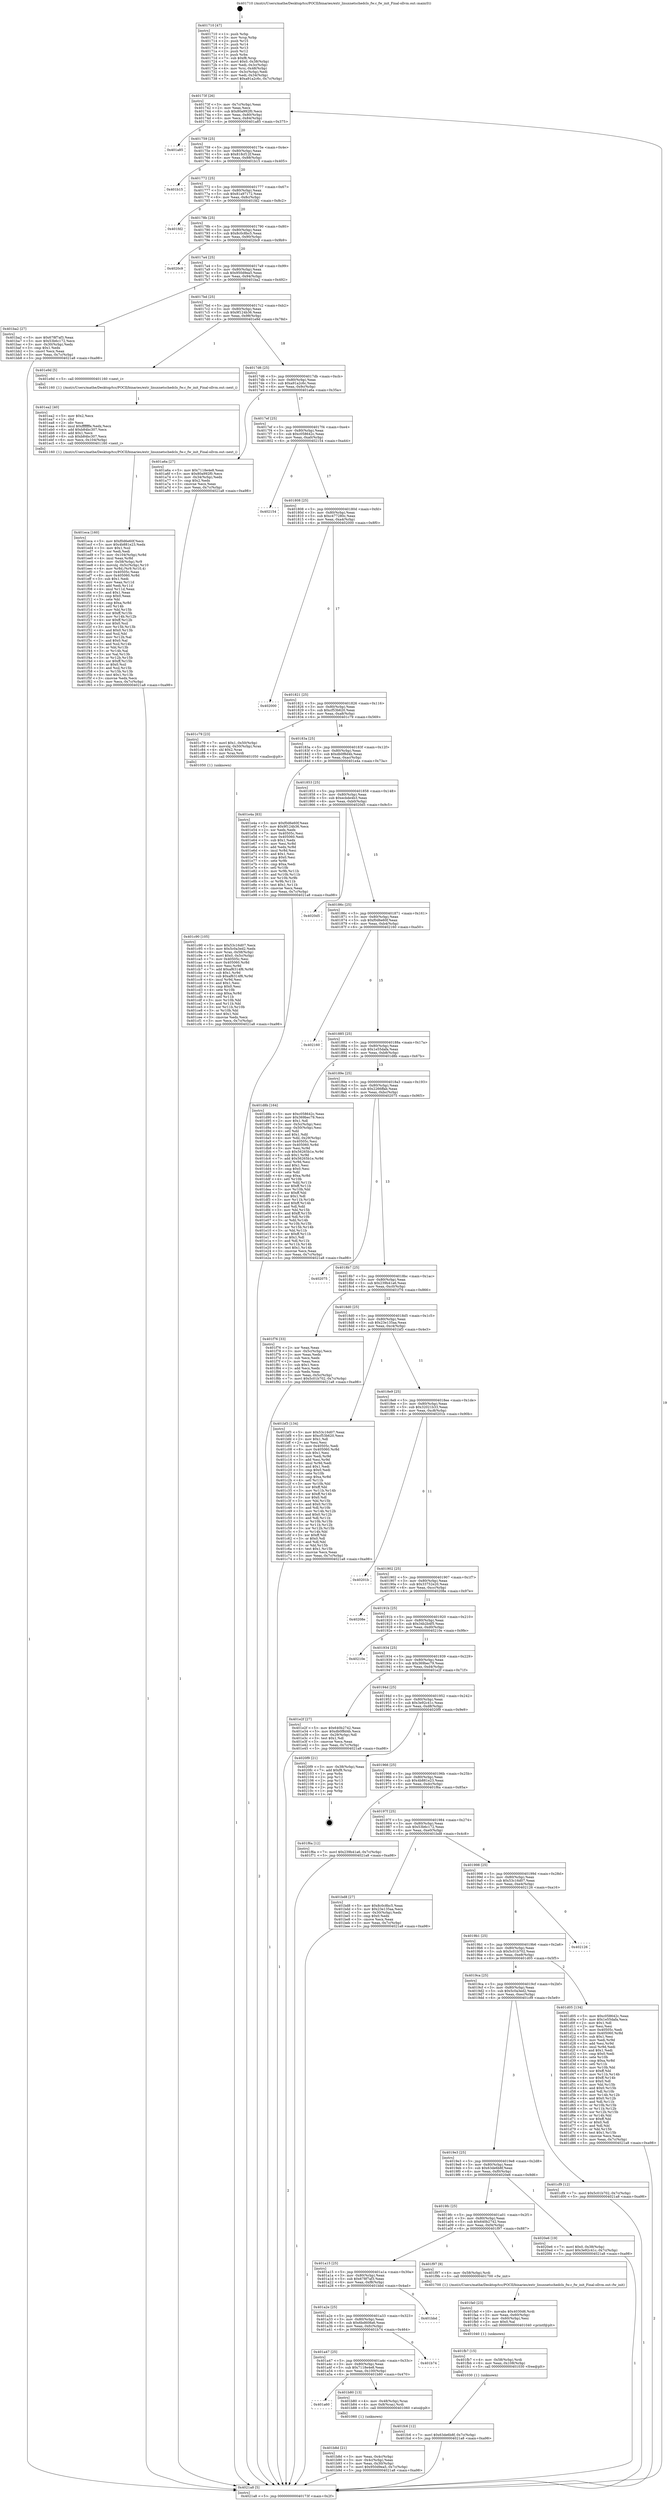 digraph "0x401710" {
  label = "0x401710 (/mnt/c/Users/mathe/Desktop/tcc/POCII/binaries/extr_linuxnetschedcls_fw.c_fw_init_Final-ollvm.out::main(0))"
  labelloc = "t"
  node[shape=record]

  Entry [label="",width=0.3,height=0.3,shape=circle,fillcolor=black,style=filled]
  "0x40173f" [label="{
     0x40173f [26]\l
     | [instrs]\l
     &nbsp;&nbsp;0x40173f \<+3\>: mov -0x7c(%rbp),%eax\l
     &nbsp;&nbsp;0x401742 \<+2\>: mov %eax,%ecx\l
     &nbsp;&nbsp;0x401744 \<+6\>: sub $0x80a992f0,%ecx\l
     &nbsp;&nbsp;0x40174a \<+3\>: mov %eax,-0x80(%rbp)\l
     &nbsp;&nbsp;0x40174d \<+6\>: mov %ecx,-0x84(%rbp)\l
     &nbsp;&nbsp;0x401753 \<+6\>: je 0000000000401a85 \<main+0x375\>\l
  }"]
  "0x401a85" [label="{
     0x401a85\l
  }", style=dashed]
  "0x401759" [label="{
     0x401759 [25]\l
     | [instrs]\l
     &nbsp;&nbsp;0x401759 \<+5\>: jmp 000000000040175e \<main+0x4e\>\l
     &nbsp;&nbsp;0x40175e \<+3\>: mov -0x80(%rbp),%eax\l
     &nbsp;&nbsp;0x401761 \<+5\>: sub $0x818cf12f,%eax\l
     &nbsp;&nbsp;0x401766 \<+6\>: mov %eax,-0x88(%rbp)\l
     &nbsp;&nbsp;0x40176c \<+6\>: je 0000000000401b15 \<main+0x405\>\l
  }"]
  Exit [label="",width=0.3,height=0.3,shape=circle,fillcolor=black,style=filled,peripheries=2]
  "0x401b15" [label="{
     0x401b15\l
  }", style=dashed]
  "0x401772" [label="{
     0x401772 [25]\l
     | [instrs]\l
     &nbsp;&nbsp;0x401772 \<+5\>: jmp 0000000000401777 \<main+0x67\>\l
     &nbsp;&nbsp;0x401777 \<+3\>: mov -0x80(%rbp),%eax\l
     &nbsp;&nbsp;0x40177a \<+5\>: sub $0x81a97172,%eax\l
     &nbsp;&nbsp;0x40177f \<+6\>: mov %eax,-0x8c(%rbp)\l
     &nbsp;&nbsp;0x401785 \<+6\>: je 0000000000401fd2 \<main+0x8c2\>\l
  }"]
  "0x401fc6" [label="{
     0x401fc6 [12]\l
     | [instrs]\l
     &nbsp;&nbsp;0x401fc6 \<+7\>: movl $0x63de6b8f,-0x7c(%rbp)\l
     &nbsp;&nbsp;0x401fcd \<+5\>: jmp 00000000004021a8 \<main+0xa98\>\l
  }"]
  "0x401fd2" [label="{
     0x401fd2\l
  }", style=dashed]
  "0x40178b" [label="{
     0x40178b [25]\l
     | [instrs]\l
     &nbsp;&nbsp;0x40178b \<+5\>: jmp 0000000000401790 \<main+0x80\>\l
     &nbsp;&nbsp;0x401790 \<+3\>: mov -0x80(%rbp),%eax\l
     &nbsp;&nbsp;0x401793 \<+5\>: sub $0x8c0c8bc5,%eax\l
     &nbsp;&nbsp;0x401798 \<+6\>: mov %eax,-0x90(%rbp)\l
     &nbsp;&nbsp;0x40179e \<+6\>: je 00000000004020c9 \<main+0x9b9\>\l
  }"]
  "0x401fb7" [label="{
     0x401fb7 [15]\l
     | [instrs]\l
     &nbsp;&nbsp;0x401fb7 \<+4\>: mov -0x58(%rbp),%rdi\l
     &nbsp;&nbsp;0x401fbb \<+6\>: mov %eax,-0x108(%rbp)\l
     &nbsp;&nbsp;0x401fc1 \<+5\>: call 0000000000401030 \<free@plt\>\l
     | [calls]\l
     &nbsp;&nbsp;0x401030 \{1\} (unknown)\l
  }"]
  "0x4020c9" [label="{
     0x4020c9\l
  }", style=dashed]
  "0x4017a4" [label="{
     0x4017a4 [25]\l
     | [instrs]\l
     &nbsp;&nbsp;0x4017a4 \<+5\>: jmp 00000000004017a9 \<main+0x99\>\l
     &nbsp;&nbsp;0x4017a9 \<+3\>: mov -0x80(%rbp),%eax\l
     &nbsp;&nbsp;0x4017ac \<+5\>: sub $0x950d9ea5,%eax\l
     &nbsp;&nbsp;0x4017b1 \<+6\>: mov %eax,-0x94(%rbp)\l
     &nbsp;&nbsp;0x4017b7 \<+6\>: je 0000000000401ba2 \<main+0x492\>\l
  }"]
  "0x401fa0" [label="{
     0x401fa0 [23]\l
     | [instrs]\l
     &nbsp;&nbsp;0x401fa0 \<+10\>: movabs $0x4030d6,%rdi\l
     &nbsp;&nbsp;0x401faa \<+3\>: mov %eax,-0x60(%rbp)\l
     &nbsp;&nbsp;0x401fad \<+3\>: mov -0x60(%rbp),%esi\l
     &nbsp;&nbsp;0x401fb0 \<+2\>: mov $0x0,%al\l
     &nbsp;&nbsp;0x401fb2 \<+5\>: call 0000000000401040 \<printf@plt\>\l
     | [calls]\l
     &nbsp;&nbsp;0x401040 \{1\} (unknown)\l
  }"]
  "0x401ba2" [label="{
     0x401ba2 [27]\l
     | [instrs]\l
     &nbsp;&nbsp;0x401ba2 \<+5\>: mov $0x678f7af3,%eax\l
     &nbsp;&nbsp;0x401ba7 \<+5\>: mov $0x53b6c172,%ecx\l
     &nbsp;&nbsp;0x401bac \<+3\>: mov -0x30(%rbp),%edx\l
     &nbsp;&nbsp;0x401baf \<+3\>: cmp $0x1,%edx\l
     &nbsp;&nbsp;0x401bb2 \<+3\>: cmovl %ecx,%eax\l
     &nbsp;&nbsp;0x401bb5 \<+3\>: mov %eax,-0x7c(%rbp)\l
     &nbsp;&nbsp;0x401bb8 \<+5\>: jmp 00000000004021a8 \<main+0xa98\>\l
  }"]
  "0x4017bd" [label="{
     0x4017bd [25]\l
     | [instrs]\l
     &nbsp;&nbsp;0x4017bd \<+5\>: jmp 00000000004017c2 \<main+0xb2\>\l
     &nbsp;&nbsp;0x4017c2 \<+3\>: mov -0x80(%rbp),%eax\l
     &nbsp;&nbsp;0x4017c5 \<+5\>: sub $0x9f124b36,%eax\l
     &nbsp;&nbsp;0x4017ca \<+6\>: mov %eax,-0x98(%rbp)\l
     &nbsp;&nbsp;0x4017d0 \<+6\>: je 0000000000401e9d \<main+0x78d\>\l
  }"]
  "0x401eca" [label="{
     0x401eca [160]\l
     | [instrs]\l
     &nbsp;&nbsp;0x401eca \<+5\>: mov $0xf0d6e60f,%ecx\l
     &nbsp;&nbsp;0x401ecf \<+5\>: mov $0x4b881e23,%edx\l
     &nbsp;&nbsp;0x401ed4 \<+3\>: mov $0x1,%sil\l
     &nbsp;&nbsp;0x401ed7 \<+2\>: xor %edi,%edi\l
     &nbsp;&nbsp;0x401ed9 \<+7\>: mov -0x104(%rbp),%r8d\l
     &nbsp;&nbsp;0x401ee0 \<+4\>: imul %eax,%r8d\l
     &nbsp;&nbsp;0x401ee4 \<+4\>: mov -0x58(%rbp),%r9\l
     &nbsp;&nbsp;0x401ee8 \<+4\>: movslq -0x5c(%rbp),%r10\l
     &nbsp;&nbsp;0x401eec \<+4\>: mov %r8d,(%r9,%r10,4)\l
     &nbsp;&nbsp;0x401ef0 \<+7\>: mov 0x40505c,%eax\l
     &nbsp;&nbsp;0x401ef7 \<+8\>: mov 0x405060,%r8d\l
     &nbsp;&nbsp;0x401eff \<+3\>: sub $0x1,%edi\l
     &nbsp;&nbsp;0x401f02 \<+3\>: mov %eax,%r11d\l
     &nbsp;&nbsp;0x401f05 \<+3\>: add %edi,%r11d\l
     &nbsp;&nbsp;0x401f08 \<+4\>: imul %r11d,%eax\l
     &nbsp;&nbsp;0x401f0c \<+3\>: and $0x1,%eax\l
     &nbsp;&nbsp;0x401f0f \<+3\>: cmp $0x0,%eax\l
     &nbsp;&nbsp;0x401f12 \<+3\>: sete %bl\l
     &nbsp;&nbsp;0x401f15 \<+4\>: cmp $0xa,%r8d\l
     &nbsp;&nbsp;0x401f19 \<+4\>: setl %r14b\l
     &nbsp;&nbsp;0x401f1d \<+3\>: mov %bl,%r15b\l
     &nbsp;&nbsp;0x401f20 \<+4\>: xor $0xff,%r15b\l
     &nbsp;&nbsp;0x401f24 \<+3\>: mov %r14b,%r12b\l
     &nbsp;&nbsp;0x401f27 \<+4\>: xor $0xff,%r12b\l
     &nbsp;&nbsp;0x401f2b \<+4\>: xor $0x0,%sil\l
     &nbsp;&nbsp;0x401f2f \<+3\>: mov %r15b,%r13b\l
     &nbsp;&nbsp;0x401f32 \<+4\>: and $0x0,%r13b\l
     &nbsp;&nbsp;0x401f36 \<+3\>: and %sil,%bl\l
     &nbsp;&nbsp;0x401f39 \<+3\>: mov %r12b,%al\l
     &nbsp;&nbsp;0x401f3c \<+2\>: and $0x0,%al\l
     &nbsp;&nbsp;0x401f3e \<+3\>: and %sil,%r14b\l
     &nbsp;&nbsp;0x401f41 \<+3\>: or %bl,%r13b\l
     &nbsp;&nbsp;0x401f44 \<+3\>: or %r14b,%al\l
     &nbsp;&nbsp;0x401f47 \<+3\>: xor %al,%r13b\l
     &nbsp;&nbsp;0x401f4a \<+3\>: or %r12b,%r15b\l
     &nbsp;&nbsp;0x401f4d \<+4\>: xor $0xff,%r15b\l
     &nbsp;&nbsp;0x401f51 \<+4\>: or $0x0,%sil\l
     &nbsp;&nbsp;0x401f55 \<+3\>: and %sil,%r15b\l
     &nbsp;&nbsp;0x401f58 \<+3\>: or %r15b,%r13b\l
     &nbsp;&nbsp;0x401f5b \<+4\>: test $0x1,%r13b\l
     &nbsp;&nbsp;0x401f5f \<+3\>: cmovne %edx,%ecx\l
     &nbsp;&nbsp;0x401f62 \<+3\>: mov %ecx,-0x7c(%rbp)\l
     &nbsp;&nbsp;0x401f65 \<+5\>: jmp 00000000004021a8 \<main+0xa98\>\l
  }"]
  "0x401e9d" [label="{
     0x401e9d [5]\l
     | [instrs]\l
     &nbsp;&nbsp;0x401e9d \<+5\>: call 0000000000401160 \<next_i\>\l
     | [calls]\l
     &nbsp;&nbsp;0x401160 \{1\} (/mnt/c/Users/mathe/Desktop/tcc/POCII/binaries/extr_linuxnetschedcls_fw.c_fw_init_Final-ollvm.out::next_i)\l
  }"]
  "0x4017d6" [label="{
     0x4017d6 [25]\l
     | [instrs]\l
     &nbsp;&nbsp;0x4017d6 \<+5\>: jmp 00000000004017db \<main+0xcb\>\l
     &nbsp;&nbsp;0x4017db \<+3\>: mov -0x80(%rbp),%eax\l
     &nbsp;&nbsp;0x4017de \<+5\>: sub $0xa91a2c6c,%eax\l
     &nbsp;&nbsp;0x4017e3 \<+6\>: mov %eax,-0x9c(%rbp)\l
     &nbsp;&nbsp;0x4017e9 \<+6\>: je 0000000000401a6a \<main+0x35a\>\l
  }"]
  "0x401ea2" [label="{
     0x401ea2 [40]\l
     | [instrs]\l
     &nbsp;&nbsp;0x401ea2 \<+5\>: mov $0x2,%ecx\l
     &nbsp;&nbsp;0x401ea7 \<+1\>: cltd\l
     &nbsp;&nbsp;0x401ea8 \<+2\>: idiv %ecx\l
     &nbsp;&nbsp;0x401eaa \<+6\>: imul $0xfffffffe,%edx,%ecx\l
     &nbsp;&nbsp;0x401eb0 \<+6\>: add $0xb84bc307,%ecx\l
     &nbsp;&nbsp;0x401eb6 \<+3\>: add $0x1,%ecx\l
     &nbsp;&nbsp;0x401eb9 \<+6\>: sub $0xb84bc307,%ecx\l
     &nbsp;&nbsp;0x401ebf \<+6\>: mov %ecx,-0x104(%rbp)\l
     &nbsp;&nbsp;0x401ec5 \<+5\>: call 0000000000401160 \<next_i\>\l
     | [calls]\l
     &nbsp;&nbsp;0x401160 \{1\} (/mnt/c/Users/mathe/Desktop/tcc/POCII/binaries/extr_linuxnetschedcls_fw.c_fw_init_Final-ollvm.out::next_i)\l
  }"]
  "0x401a6a" [label="{
     0x401a6a [27]\l
     | [instrs]\l
     &nbsp;&nbsp;0x401a6a \<+5\>: mov $0x7118e4e8,%eax\l
     &nbsp;&nbsp;0x401a6f \<+5\>: mov $0x80a992f0,%ecx\l
     &nbsp;&nbsp;0x401a74 \<+3\>: mov -0x34(%rbp),%edx\l
     &nbsp;&nbsp;0x401a77 \<+3\>: cmp $0x2,%edx\l
     &nbsp;&nbsp;0x401a7a \<+3\>: cmovne %ecx,%eax\l
     &nbsp;&nbsp;0x401a7d \<+3\>: mov %eax,-0x7c(%rbp)\l
     &nbsp;&nbsp;0x401a80 \<+5\>: jmp 00000000004021a8 \<main+0xa98\>\l
  }"]
  "0x4017ef" [label="{
     0x4017ef [25]\l
     | [instrs]\l
     &nbsp;&nbsp;0x4017ef \<+5\>: jmp 00000000004017f4 \<main+0xe4\>\l
     &nbsp;&nbsp;0x4017f4 \<+3\>: mov -0x80(%rbp),%eax\l
     &nbsp;&nbsp;0x4017f7 \<+5\>: sub $0xc058642c,%eax\l
     &nbsp;&nbsp;0x4017fc \<+6\>: mov %eax,-0xa0(%rbp)\l
     &nbsp;&nbsp;0x401802 \<+6\>: je 0000000000402154 \<main+0xa44\>\l
  }"]
  "0x4021a8" [label="{
     0x4021a8 [5]\l
     | [instrs]\l
     &nbsp;&nbsp;0x4021a8 \<+5\>: jmp 000000000040173f \<main+0x2f\>\l
  }"]
  "0x401710" [label="{
     0x401710 [47]\l
     | [instrs]\l
     &nbsp;&nbsp;0x401710 \<+1\>: push %rbp\l
     &nbsp;&nbsp;0x401711 \<+3\>: mov %rsp,%rbp\l
     &nbsp;&nbsp;0x401714 \<+2\>: push %r15\l
     &nbsp;&nbsp;0x401716 \<+2\>: push %r14\l
     &nbsp;&nbsp;0x401718 \<+2\>: push %r13\l
     &nbsp;&nbsp;0x40171a \<+2\>: push %r12\l
     &nbsp;&nbsp;0x40171c \<+1\>: push %rbx\l
     &nbsp;&nbsp;0x40171d \<+7\>: sub $0xf8,%rsp\l
     &nbsp;&nbsp;0x401724 \<+7\>: movl $0x0,-0x38(%rbp)\l
     &nbsp;&nbsp;0x40172b \<+3\>: mov %edi,-0x3c(%rbp)\l
     &nbsp;&nbsp;0x40172e \<+4\>: mov %rsi,-0x48(%rbp)\l
     &nbsp;&nbsp;0x401732 \<+3\>: mov -0x3c(%rbp),%edi\l
     &nbsp;&nbsp;0x401735 \<+3\>: mov %edi,-0x34(%rbp)\l
     &nbsp;&nbsp;0x401738 \<+7\>: movl $0xa91a2c6c,-0x7c(%rbp)\l
  }"]
  "0x401c90" [label="{
     0x401c90 [105]\l
     | [instrs]\l
     &nbsp;&nbsp;0x401c90 \<+5\>: mov $0x53c16d07,%ecx\l
     &nbsp;&nbsp;0x401c95 \<+5\>: mov $0x5c0a3ed2,%edx\l
     &nbsp;&nbsp;0x401c9a \<+4\>: mov %rax,-0x58(%rbp)\l
     &nbsp;&nbsp;0x401c9e \<+7\>: movl $0x0,-0x5c(%rbp)\l
     &nbsp;&nbsp;0x401ca5 \<+7\>: mov 0x40505c,%esi\l
     &nbsp;&nbsp;0x401cac \<+8\>: mov 0x405060,%r8d\l
     &nbsp;&nbsp;0x401cb4 \<+3\>: mov %esi,%r9d\l
     &nbsp;&nbsp;0x401cb7 \<+7\>: add $0xaf6314f6,%r9d\l
     &nbsp;&nbsp;0x401cbe \<+4\>: sub $0x1,%r9d\l
     &nbsp;&nbsp;0x401cc2 \<+7\>: sub $0xaf6314f6,%r9d\l
     &nbsp;&nbsp;0x401cc9 \<+4\>: imul %r9d,%esi\l
     &nbsp;&nbsp;0x401ccd \<+3\>: and $0x1,%esi\l
     &nbsp;&nbsp;0x401cd0 \<+3\>: cmp $0x0,%esi\l
     &nbsp;&nbsp;0x401cd3 \<+4\>: sete %r10b\l
     &nbsp;&nbsp;0x401cd7 \<+4\>: cmp $0xa,%r8d\l
     &nbsp;&nbsp;0x401cdb \<+4\>: setl %r11b\l
     &nbsp;&nbsp;0x401cdf \<+3\>: mov %r10b,%bl\l
     &nbsp;&nbsp;0x401ce2 \<+3\>: and %r11b,%bl\l
     &nbsp;&nbsp;0x401ce5 \<+3\>: xor %r11b,%r10b\l
     &nbsp;&nbsp;0x401ce8 \<+3\>: or %r10b,%bl\l
     &nbsp;&nbsp;0x401ceb \<+3\>: test $0x1,%bl\l
     &nbsp;&nbsp;0x401cee \<+3\>: cmovne %edx,%ecx\l
     &nbsp;&nbsp;0x401cf1 \<+3\>: mov %ecx,-0x7c(%rbp)\l
     &nbsp;&nbsp;0x401cf4 \<+5\>: jmp 00000000004021a8 \<main+0xa98\>\l
  }"]
  "0x402154" [label="{
     0x402154\l
  }", style=dashed]
  "0x401808" [label="{
     0x401808 [25]\l
     | [instrs]\l
     &nbsp;&nbsp;0x401808 \<+5\>: jmp 000000000040180d \<main+0xfd\>\l
     &nbsp;&nbsp;0x40180d \<+3\>: mov -0x80(%rbp),%eax\l
     &nbsp;&nbsp;0x401810 \<+5\>: sub $0xc477280c,%eax\l
     &nbsp;&nbsp;0x401815 \<+6\>: mov %eax,-0xa4(%rbp)\l
     &nbsp;&nbsp;0x40181b \<+6\>: je 0000000000402000 \<main+0x8f0\>\l
  }"]
  "0x401b8d" [label="{
     0x401b8d [21]\l
     | [instrs]\l
     &nbsp;&nbsp;0x401b8d \<+3\>: mov %eax,-0x4c(%rbp)\l
     &nbsp;&nbsp;0x401b90 \<+3\>: mov -0x4c(%rbp),%eax\l
     &nbsp;&nbsp;0x401b93 \<+3\>: mov %eax,-0x30(%rbp)\l
     &nbsp;&nbsp;0x401b96 \<+7\>: movl $0x950d9ea5,-0x7c(%rbp)\l
     &nbsp;&nbsp;0x401b9d \<+5\>: jmp 00000000004021a8 \<main+0xa98\>\l
  }"]
  "0x402000" [label="{
     0x402000\l
  }", style=dashed]
  "0x401821" [label="{
     0x401821 [25]\l
     | [instrs]\l
     &nbsp;&nbsp;0x401821 \<+5\>: jmp 0000000000401826 \<main+0x116\>\l
     &nbsp;&nbsp;0x401826 \<+3\>: mov -0x80(%rbp),%eax\l
     &nbsp;&nbsp;0x401829 \<+5\>: sub $0xcf53b620,%eax\l
     &nbsp;&nbsp;0x40182e \<+6\>: mov %eax,-0xa8(%rbp)\l
     &nbsp;&nbsp;0x401834 \<+6\>: je 0000000000401c79 \<main+0x569\>\l
  }"]
  "0x401a60" [label="{
     0x401a60\l
  }", style=dashed]
  "0x401c79" [label="{
     0x401c79 [23]\l
     | [instrs]\l
     &nbsp;&nbsp;0x401c79 \<+7\>: movl $0x1,-0x50(%rbp)\l
     &nbsp;&nbsp;0x401c80 \<+4\>: movslq -0x50(%rbp),%rax\l
     &nbsp;&nbsp;0x401c84 \<+4\>: shl $0x2,%rax\l
     &nbsp;&nbsp;0x401c88 \<+3\>: mov %rax,%rdi\l
     &nbsp;&nbsp;0x401c8b \<+5\>: call 0000000000401050 \<malloc@plt\>\l
     | [calls]\l
     &nbsp;&nbsp;0x401050 \{1\} (unknown)\l
  }"]
  "0x40183a" [label="{
     0x40183a [25]\l
     | [instrs]\l
     &nbsp;&nbsp;0x40183a \<+5\>: jmp 000000000040183f \<main+0x12f\>\l
     &nbsp;&nbsp;0x40183f \<+3\>: mov -0x80(%rbp),%eax\l
     &nbsp;&nbsp;0x401842 \<+5\>: sub $0xdb0f8d4b,%eax\l
     &nbsp;&nbsp;0x401847 \<+6\>: mov %eax,-0xac(%rbp)\l
     &nbsp;&nbsp;0x40184d \<+6\>: je 0000000000401e4a \<main+0x73a\>\l
  }"]
  "0x401b80" [label="{
     0x401b80 [13]\l
     | [instrs]\l
     &nbsp;&nbsp;0x401b80 \<+4\>: mov -0x48(%rbp),%rax\l
     &nbsp;&nbsp;0x401b84 \<+4\>: mov 0x8(%rax),%rdi\l
     &nbsp;&nbsp;0x401b88 \<+5\>: call 0000000000401060 \<atoi@plt\>\l
     | [calls]\l
     &nbsp;&nbsp;0x401060 \{1\} (unknown)\l
  }"]
  "0x401e4a" [label="{
     0x401e4a [83]\l
     | [instrs]\l
     &nbsp;&nbsp;0x401e4a \<+5\>: mov $0xf0d6e60f,%eax\l
     &nbsp;&nbsp;0x401e4f \<+5\>: mov $0x9f124b36,%ecx\l
     &nbsp;&nbsp;0x401e54 \<+2\>: xor %edx,%edx\l
     &nbsp;&nbsp;0x401e56 \<+7\>: mov 0x40505c,%esi\l
     &nbsp;&nbsp;0x401e5d \<+7\>: mov 0x405060,%edi\l
     &nbsp;&nbsp;0x401e64 \<+3\>: sub $0x1,%edx\l
     &nbsp;&nbsp;0x401e67 \<+3\>: mov %esi,%r8d\l
     &nbsp;&nbsp;0x401e6a \<+3\>: add %edx,%r8d\l
     &nbsp;&nbsp;0x401e6d \<+4\>: imul %r8d,%esi\l
     &nbsp;&nbsp;0x401e71 \<+3\>: and $0x1,%esi\l
     &nbsp;&nbsp;0x401e74 \<+3\>: cmp $0x0,%esi\l
     &nbsp;&nbsp;0x401e77 \<+4\>: sete %r9b\l
     &nbsp;&nbsp;0x401e7b \<+3\>: cmp $0xa,%edi\l
     &nbsp;&nbsp;0x401e7e \<+4\>: setl %r10b\l
     &nbsp;&nbsp;0x401e82 \<+3\>: mov %r9b,%r11b\l
     &nbsp;&nbsp;0x401e85 \<+3\>: and %r10b,%r11b\l
     &nbsp;&nbsp;0x401e88 \<+3\>: xor %r10b,%r9b\l
     &nbsp;&nbsp;0x401e8b \<+3\>: or %r9b,%r11b\l
     &nbsp;&nbsp;0x401e8e \<+4\>: test $0x1,%r11b\l
     &nbsp;&nbsp;0x401e92 \<+3\>: cmovne %ecx,%eax\l
     &nbsp;&nbsp;0x401e95 \<+3\>: mov %eax,-0x7c(%rbp)\l
     &nbsp;&nbsp;0x401e98 \<+5\>: jmp 00000000004021a8 \<main+0xa98\>\l
  }"]
  "0x401853" [label="{
     0x401853 [25]\l
     | [instrs]\l
     &nbsp;&nbsp;0x401853 \<+5\>: jmp 0000000000401858 \<main+0x148\>\l
     &nbsp;&nbsp;0x401858 \<+3\>: mov -0x80(%rbp),%eax\l
     &nbsp;&nbsp;0x40185b \<+5\>: sub $0xecbde4b3,%eax\l
     &nbsp;&nbsp;0x401860 \<+6\>: mov %eax,-0xb0(%rbp)\l
     &nbsp;&nbsp;0x401866 \<+6\>: je 00000000004020d5 \<main+0x9c5\>\l
  }"]
  "0x401a47" [label="{
     0x401a47 [25]\l
     | [instrs]\l
     &nbsp;&nbsp;0x401a47 \<+5\>: jmp 0000000000401a4c \<main+0x33c\>\l
     &nbsp;&nbsp;0x401a4c \<+3\>: mov -0x80(%rbp),%eax\l
     &nbsp;&nbsp;0x401a4f \<+5\>: sub $0x7118e4e8,%eax\l
     &nbsp;&nbsp;0x401a54 \<+6\>: mov %eax,-0x100(%rbp)\l
     &nbsp;&nbsp;0x401a5a \<+6\>: je 0000000000401b80 \<main+0x470\>\l
  }"]
  "0x4020d5" [label="{
     0x4020d5\l
  }", style=dashed]
  "0x40186c" [label="{
     0x40186c [25]\l
     | [instrs]\l
     &nbsp;&nbsp;0x40186c \<+5\>: jmp 0000000000401871 \<main+0x161\>\l
     &nbsp;&nbsp;0x401871 \<+3\>: mov -0x80(%rbp),%eax\l
     &nbsp;&nbsp;0x401874 \<+5\>: sub $0xf0d6e60f,%eax\l
     &nbsp;&nbsp;0x401879 \<+6\>: mov %eax,-0xb4(%rbp)\l
     &nbsp;&nbsp;0x40187f \<+6\>: je 0000000000402160 \<main+0xa50\>\l
  }"]
  "0x401b74" [label="{
     0x401b74\l
  }", style=dashed]
  "0x402160" [label="{
     0x402160\l
  }", style=dashed]
  "0x401885" [label="{
     0x401885 [25]\l
     | [instrs]\l
     &nbsp;&nbsp;0x401885 \<+5\>: jmp 000000000040188a \<main+0x17a\>\l
     &nbsp;&nbsp;0x40188a \<+3\>: mov -0x80(%rbp),%eax\l
     &nbsp;&nbsp;0x40188d \<+5\>: sub $0x1e55dafa,%eax\l
     &nbsp;&nbsp;0x401892 \<+6\>: mov %eax,-0xb8(%rbp)\l
     &nbsp;&nbsp;0x401898 \<+6\>: je 0000000000401d8b \<main+0x67b\>\l
  }"]
  "0x401a2e" [label="{
     0x401a2e [25]\l
     | [instrs]\l
     &nbsp;&nbsp;0x401a2e \<+5\>: jmp 0000000000401a33 \<main+0x323\>\l
     &nbsp;&nbsp;0x401a33 \<+3\>: mov -0x80(%rbp),%eax\l
     &nbsp;&nbsp;0x401a36 \<+5\>: sub $0x6bd608a6,%eax\l
     &nbsp;&nbsp;0x401a3b \<+6\>: mov %eax,-0xfc(%rbp)\l
     &nbsp;&nbsp;0x401a41 \<+6\>: je 0000000000401b74 \<main+0x464\>\l
  }"]
  "0x401d8b" [label="{
     0x401d8b [164]\l
     | [instrs]\l
     &nbsp;&nbsp;0x401d8b \<+5\>: mov $0xc058642c,%eax\l
     &nbsp;&nbsp;0x401d90 \<+5\>: mov $0x369bec79,%ecx\l
     &nbsp;&nbsp;0x401d95 \<+2\>: mov $0x1,%dl\l
     &nbsp;&nbsp;0x401d97 \<+3\>: mov -0x5c(%rbp),%esi\l
     &nbsp;&nbsp;0x401d9a \<+3\>: cmp -0x50(%rbp),%esi\l
     &nbsp;&nbsp;0x401d9d \<+4\>: setl %dil\l
     &nbsp;&nbsp;0x401da1 \<+4\>: and $0x1,%dil\l
     &nbsp;&nbsp;0x401da5 \<+4\>: mov %dil,-0x29(%rbp)\l
     &nbsp;&nbsp;0x401da9 \<+7\>: mov 0x40505c,%esi\l
     &nbsp;&nbsp;0x401db0 \<+8\>: mov 0x405060,%r8d\l
     &nbsp;&nbsp;0x401db8 \<+3\>: mov %esi,%r9d\l
     &nbsp;&nbsp;0x401dbb \<+7\>: sub $0x56265b1e,%r9d\l
     &nbsp;&nbsp;0x401dc2 \<+4\>: sub $0x1,%r9d\l
     &nbsp;&nbsp;0x401dc6 \<+7\>: add $0x56265b1e,%r9d\l
     &nbsp;&nbsp;0x401dcd \<+4\>: imul %r9d,%esi\l
     &nbsp;&nbsp;0x401dd1 \<+3\>: and $0x1,%esi\l
     &nbsp;&nbsp;0x401dd4 \<+3\>: cmp $0x0,%esi\l
     &nbsp;&nbsp;0x401dd7 \<+4\>: sete %dil\l
     &nbsp;&nbsp;0x401ddb \<+4\>: cmp $0xa,%r8d\l
     &nbsp;&nbsp;0x401ddf \<+4\>: setl %r10b\l
     &nbsp;&nbsp;0x401de3 \<+3\>: mov %dil,%r11b\l
     &nbsp;&nbsp;0x401de6 \<+4\>: xor $0xff,%r11b\l
     &nbsp;&nbsp;0x401dea \<+3\>: mov %r10b,%bl\l
     &nbsp;&nbsp;0x401ded \<+3\>: xor $0xff,%bl\l
     &nbsp;&nbsp;0x401df0 \<+3\>: xor $0x1,%dl\l
     &nbsp;&nbsp;0x401df3 \<+3\>: mov %r11b,%r14b\l
     &nbsp;&nbsp;0x401df6 \<+4\>: and $0xff,%r14b\l
     &nbsp;&nbsp;0x401dfa \<+3\>: and %dl,%dil\l
     &nbsp;&nbsp;0x401dfd \<+3\>: mov %bl,%r15b\l
     &nbsp;&nbsp;0x401e00 \<+4\>: and $0xff,%r15b\l
     &nbsp;&nbsp;0x401e04 \<+3\>: and %dl,%r10b\l
     &nbsp;&nbsp;0x401e07 \<+3\>: or %dil,%r14b\l
     &nbsp;&nbsp;0x401e0a \<+3\>: or %r10b,%r15b\l
     &nbsp;&nbsp;0x401e0d \<+3\>: xor %r15b,%r14b\l
     &nbsp;&nbsp;0x401e10 \<+3\>: or %bl,%r11b\l
     &nbsp;&nbsp;0x401e13 \<+4\>: xor $0xff,%r11b\l
     &nbsp;&nbsp;0x401e17 \<+3\>: or $0x1,%dl\l
     &nbsp;&nbsp;0x401e1a \<+3\>: and %dl,%r11b\l
     &nbsp;&nbsp;0x401e1d \<+3\>: or %r11b,%r14b\l
     &nbsp;&nbsp;0x401e20 \<+4\>: test $0x1,%r14b\l
     &nbsp;&nbsp;0x401e24 \<+3\>: cmovne %ecx,%eax\l
     &nbsp;&nbsp;0x401e27 \<+3\>: mov %eax,-0x7c(%rbp)\l
     &nbsp;&nbsp;0x401e2a \<+5\>: jmp 00000000004021a8 \<main+0xa98\>\l
  }"]
  "0x40189e" [label="{
     0x40189e [25]\l
     | [instrs]\l
     &nbsp;&nbsp;0x40189e \<+5\>: jmp 00000000004018a3 \<main+0x193\>\l
     &nbsp;&nbsp;0x4018a3 \<+3\>: mov -0x80(%rbp),%eax\l
     &nbsp;&nbsp;0x4018a6 \<+5\>: sub $0x2266ffab,%eax\l
     &nbsp;&nbsp;0x4018ab \<+6\>: mov %eax,-0xbc(%rbp)\l
     &nbsp;&nbsp;0x4018b1 \<+6\>: je 0000000000402075 \<main+0x965\>\l
  }"]
  "0x401bbd" [label="{
     0x401bbd\l
  }", style=dashed]
  "0x402075" [label="{
     0x402075\l
  }", style=dashed]
  "0x4018b7" [label="{
     0x4018b7 [25]\l
     | [instrs]\l
     &nbsp;&nbsp;0x4018b7 \<+5\>: jmp 00000000004018bc \<main+0x1ac\>\l
     &nbsp;&nbsp;0x4018bc \<+3\>: mov -0x80(%rbp),%eax\l
     &nbsp;&nbsp;0x4018bf \<+5\>: sub $0x239b41a6,%eax\l
     &nbsp;&nbsp;0x4018c4 \<+6\>: mov %eax,-0xc0(%rbp)\l
     &nbsp;&nbsp;0x4018ca \<+6\>: je 0000000000401f76 \<main+0x866\>\l
  }"]
  "0x401a15" [label="{
     0x401a15 [25]\l
     | [instrs]\l
     &nbsp;&nbsp;0x401a15 \<+5\>: jmp 0000000000401a1a \<main+0x30a\>\l
     &nbsp;&nbsp;0x401a1a \<+3\>: mov -0x80(%rbp),%eax\l
     &nbsp;&nbsp;0x401a1d \<+5\>: sub $0x678f7af3,%eax\l
     &nbsp;&nbsp;0x401a22 \<+6\>: mov %eax,-0xf8(%rbp)\l
     &nbsp;&nbsp;0x401a28 \<+6\>: je 0000000000401bbd \<main+0x4ad\>\l
  }"]
  "0x401f76" [label="{
     0x401f76 [33]\l
     | [instrs]\l
     &nbsp;&nbsp;0x401f76 \<+2\>: xor %eax,%eax\l
     &nbsp;&nbsp;0x401f78 \<+3\>: mov -0x5c(%rbp),%ecx\l
     &nbsp;&nbsp;0x401f7b \<+2\>: mov %eax,%edx\l
     &nbsp;&nbsp;0x401f7d \<+2\>: sub %ecx,%edx\l
     &nbsp;&nbsp;0x401f7f \<+2\>: mov %eax,%ecx\l
     &nbsp;&nbsp;0x401f81 \<+3\>: sub $0x1,%ecx\l
     &nbsp;&nbsp;0x401f84 \<+2\>: add %ecx,%edx\l
     &nbsp;&nbsp;0x401f86 \<+2\>: sub %edx,%eax\l
     &nbsp;&nbsp;0x401f88 \<+3\>: mov %eax,-0x5c(%rbp)\l
     &nbsp;&nbsp;0x401f8b \<+7\>: movl $0x5c01b702,-0x7c(%rbp)\l
     &nbsp;&nbsp;0x401f92 \<+5\>: jmp 00000000004021a8 \<main+0xa98\>\l
  }"]
  "0x4018d0" [label="{
     0x4018d0 [25]\l
     | [instrs]\l
     &nbsp;&nbsp;0x4018d0 \<+5\>: jmp 00000000004018d5 \<main+0x1c5\>\l
     &nbsp;&nbsp;0x4018d5 \<+3\>: mov -0x80(%rbp),%eax\l
     &nbsp;&nbsp;0x4018d8 \<+5\>: sub $0x23e135aa,%eax\l
     &nbsp;&nbsp;0x4018dd \<+6\>: mov %eax,-0xc4(%rbp)\l
     &nbsp;&nbsp;0x4018e3 \<+6\>: je 0000000000401bf3 \<main+0x4e3\>\l
  }"]
  "0x401f97" [label="{
     0x401f97 [9]\l
     | [instrs]\l
     &nbsp;&nbsp;0x401f97 \<+4\>: mov -0x58(%rbp),%rdi\l
     &nbsp;&nbsp;0x401f9b \<+5\>: call 0000000000401700 \<fw_init\>\l
     | [calls]\l
     &nbsp;&nbsp;0x401700 \{1\} (/mnt/c/Users/mathe/Desktop/tcc/POCII/binaries/extr_linuxnetschedcls_fw.c_fw_init_Final-ollvm.out::fw_init)\l
  }"]
  "0x401bf3" [label="{
     0x401bf3 [134]\l
     | [instrs]\l
     &nbsp;&nbsp;0x401bf3 \<+5\>: mov $0x53c16d07,%eax\l
     &nbsp;&nbsp;0x401bf8 \<+5\>: mov $0xcf53b620,%ecx\l
     &nbsp;&nbsp;0x401bfd \<+2\>: mov $0x1,%dl\l
     &nbsp;&nbsp;0x401bff \<+2\>: xor %esi,%esi\l
     &nbsp;&nbsp;0x401c01 \<+7\>: mov 0x40505c,%edi\l
     &nbsp;&nbsp;0x401c08 \<+8\>: mov 0x405060,%r8d\l
     &nbsp;&nbsp;0x401c10 \<+3\>: sub $0x1,%esi\l
     &nbsp;&nbsp;0x401c13 \<+3\>: mov %edi,%r9d\l
     &nbsp;&nbsp;0x401c16 \<+3\>: add %esi,%r9d\l
     &nbsp;&nbsp;0x401c19 \<+4\>: imul %r9d,%edi\l
     &nbsp;&nbsp;0x401c1d \<+3\>: and $0x1,%edi\l
     &nbsp;&nbsp;0x401c20 \<+3\>: cmp $0x0,%edi\l
     &nbsp;&nbsp;0x401c23 \<+4\>: sete %r10b\l
     &nbsp;&nbsp;0x401c27 \<+4\>: cmp $0xa,%r8d\l
     &nbsp;&nbsp;0x401c2b \<+4\>: setl %r11b\l
     &nbsp;&nbsp;0x401c2f \<+3\>: mov %r10b,%bl\l
     &nbsp;&nbsp;0x401c32 \<+3\>: xor $0xff,%bl\l
     &nbsp;&nbsp;0x401c35 \<+3\>: mov %r11b,%r14b\l
     &nbsp;&nbsp;0x401c38 \<+4\>: xor $0xff,%r14b\l
     &nbsp;&nbsp;0x401c3c \<+3\>: xor $0x0,%dl\l
     &nbsp;&nbsp;0x401c3f \<+3\>: mov %bl,%r15b\l
     &nbsp;&nbsp;0x401c42 \<+4\>: and $0x0,%r15b\l
     &nbsp;&nbsp;0x401c46 \<+3\>: and %dl,%r10b\l
     &nbsp;&nbsp;0x401c49 \<+3\>: mov %r14b,%r12b\l
     &nbsp;&nbsp;0x401c4c \<+4\>: and $0x0,%r12b\l
     &nbsp;&nbsp;0x401c50 \<+3\>: and %dl,%r11b\l
     &nbsp;&nbsp;0x401c53 \<+3\>: or %r10b,%r15b\l
     &nbsp;&nbsp;0x401c56 \<+3\>: or %r11b,%r12b\l
     &nbsp;&nbsp;0x401c59 \<+3\>: xor %r12b,%r15b\l
     &nbsp;&nbsp;0x401c5c \<+3\>: or %r14b,%bl\l
     &nbsp;&nbsp;0x401c5f \<+3\>: xor $0xff,%bl\l
     &nbsp;&nbsp;0x401c62 \<+3\>: or $0x0,%dl\l
     &nbsp;&nbsp;0x401c65 \<+2\>: and %dl,%bl\l
     &nbsp;&nbsp;0x401c67 \<+3\>: or %bl,%r15b\l
     &nbsp;&nbsp;0x401c6a \<+4\>: test $0x1,%r15b\l
     &nbsp;&nbsp;0x401c6e \<+3\>: cmovne %ecx,%eax\l
     &nbsp;&nbsp;0x401c71 \<+3\>: mov %eax,-0x7c(%rbp)\l
     &nbsp;&nbsp;0x401c74 \<+5\>: jmp 00000000004021a8 \<main+0xa98\>\l
  }"]
  "0x4018e9" [label="{
     0x4018e9 [25]\l
     | [instrs]\l
     &nbsp;&nbsp;0x4018e9 \<+5\>: jmp 00000000004018ee \<main+0x1de\>\l
     &nbsp;&nbsp;0x4018ee \<+3\>: mov -0x80(%rbp),%eax\l
     &nbsp;&nbsp;0x4018f1 \<+5\>: sub $0x32021b33,%eax\l
     &nbsp;&nbsp;0x4018f6 \<+6\>: mov %eax,-0xc8(%rbp)\l
     &nbsp;&nbsp;0x4018fc \<+6\>: je 000000000040201b \<main+0x90b\>\l
  }"]
  "0x4019fc" [label="{
     0x4019fc [25]\l
     | [instrs]\l
     &nbsp;&nbsp;0x4019fc \<+5\>: jmp 0000000000401a01 \<main+0x2f1\>\l
     &nbsp;&nbsp;0x401a01 \<+3\>: mov -0x80(%rbp),%eax\l
     &nbsp;&nbsp;0x401a04 \<+5\>: sub $0x640b2742,%eax\l
     &nbsp;&nbsp;0x401a09 \<+6\>: mov %eax,-0xf4(%rbp)\l
     &nbsp;&nbsp;0x401a0f \<+6\>: je 0000000000401f97 \<main+0x887\>\l
  }"]
  "0x40201b" [label="{
     0x40201b\l
  }", style=dashed]
  "0x401902" [label="{
     0x401902 [25]\l
     | [instrs]\l
     &nbsp;&nbsp;0x401902 \<+5\>: jmp 0000000000401907 \<main+0x1f7\>\l
     &nbsp;&nbsp;0x401907 \<+3\>: mov -0x80(%rbp),%eax\l
     &nbsp;&nbsp;0x40190a \<+5\>: sub $0x33752e20,%eax\l
     &nbsp;&nbsp;0x40190f \<+6\>: mov %eax,-0xcc(%rbp)\l
     &nbsp;&nbsp;0x401915 \<+6\>: je 000000000040208e \<main+0x97e\>\l
  }"]
  "0x4020e6" [label="{
     0x4020e6 [19]\l
     | [instrs]\l
     &nbsp;&nbsp;0x4020e6 \<+7\>: movl $0x0,-0x38(%rbp)\l
     &nbsp;&nbsp;0x4020ed \<+7\>: movl $0x3e92c41c,-0x7c(%rbp)\l
     &nbsp;&nbsp;0x4020f4 \<+5\>: jmp 00000000004021a8 \<main+0xa98\>\l
  }"]
  "0x40208e" [label="{
     0x40208e\l
  }", style=dashed]
  "0x40191b" [label="{
     0x40191b [25]\l
     | [instrs]\l
     &nbsp;&nbsp;0x40191b \<+5\>: jmp 0000000000401920 \<main+0x210\>\l
     &nbsp;&nbsp;0x401920 \<+3\>: mov -0x80(%rbp),%eax\l
     &nbsp;&nbsp;0x401923 \<+5\>: sub $0x34b2b4f5,%eax\l
     &nbsp;&nbsp;0x401928 \<+6\>: mov %eax,-0xd0(%rbp)\l
     &nbsp;&nbsp;0x40192e \<+6\>: je 000000000040210e \<main+0x9fe\>\l
  }"]
  "0x4019e3" [label="{
     0x4019e3 [25]\l
     | [instrs]\l
     &nbsp;&nbsp;0x4019e3 \<+5\>: jmp 00000000004019e8 \<main+0x2d8\>\l
     &nbsp;&nbsp;0x4019e8 \<+3\>: mov -0x80(%rbp),%eax\l
     &nbsp;&nbsp;0x4019eb \<+5\>: sub $0x63de6b8f,%eax\l
     &nbsp;&nbsp;0x4019f0 \<+6\>: mov %eax,-0xf0(%rbp)\l
     &nbsp;&nbsp;0x4019f6 \<+6\>: je 00000000004020e6 \<main+0x9d6\>\l
  }"]
  "0x40210e" [label="{
     0x40210e\l
  }", style=dashed]
  "0x401934" [label="{
     0x401934 [25]\l
     | [instrs]\l
     &nbsp;&nbsp;0x401934 \<+5\>: jmp 0000000000401939 \<main+0x229\>\l
     &nbsp;&nbsp;0x401939 \<+3\>: mov -0x80(%rbp),%eax\l
     &nbsp;&nbsp;0x40193c \<+5\>: sub $0x369bec79,%eax\l
     &nbsp;&nbsp;0x401941 \<+6\>: mov %eax,-0xd4(%rbp)\l
     &nbsp;&nbsp;0x401947 \<+6\>: je 0000000000401e2f \<main+0x71f\>\l
  }"]
  "0x401cf9" [label="{
     0x401cf9 [12]\l
     | [instrs]\l
     &nbsp;&nbsp;0x401cf9 \<+7\>: movl $0x5c01b702,-0x7c(%rbp)\l
     &nbsp;&nbsp;0x401d00 \<+5\>: jmp 00000000004021a8 \<main+0xa98\>\l
  }"]
  "0x401e2f" [label="{
     0x401e2f [27]\l
     | [instrs]\l
     &nbsp;&nbsp;0x401e2f \<+5\>: mov $0x640b2742,%eax\l
     &nbsp;&nbsp;0x401e34 \<+5\>: mov $0xdb0f8d4b,%ecx\l
     &nbsp;&nbsp;0x401e39 \<+3\>: mov -0x29(%rbp),%dl\l
     &nbsp;&nbsp;0x401e3c \<+3\>: test $0x1,%dl\l
     &nbsp;&nbsp;0x401e3f \<+3\>: cmovne %ecx,%eax\l
     &nbsp;&nbsp;0x401e42 \<+3\>: mov %eax,-0x7c(%rbp)\l
     &nbsp;&nbsp;0x401e45 \<+5\>: jmp 00000000004021a8 \<main+0xa98\>\l
  }"]
  "0x40194d" [label="{
     0x40194d [25]\l
     | [instrs]\l
     &nbsp;&nbsp;0x40194d \<+5\>: jmp 0000000000401952 \<main+0x242\>\l
     &nbsp;&nbsp;0x401952 \<+3\>: mov -0x80(%rbp),%eax\l
     &nbsp;&nbsp;0x401955 \<+5\>: sub $0x3e92c41c,%eax\l
     &nbsp;&nbsp;0x40195a \<+6\>: mov %eax,-0xd8(%rbp)\l
     &nbsp;&nbsp;0x401960 \<+6\>: je 00000000004020f9 \<main+0x9e9\>\l
  }"]
  "0x4019ca" [label="{
     0x4019ca [25]\l
     | [instrs]\l
     &nbsp;&nbsp;0x4019ca \<+5\>: jmp 00000000004019cf \<main+0x2bf\>\l
     &nbsp;&nbsp;0x4019cf \<+3\>: mov -0x80(%rbp),%eax\l
     &nbsp;&nbsp;0x4019d2 \<+5\>: sub $0x5c0a3ed2,%eax\l
     &nbsp;&nbsp;0x4019d7 \<+6\>: mov %eax,-0xec(%rbp)\l
     &nbsp;&nbsp;0x4019dd \<+6\>: je 0000000000401cf9 \<main+0x5e9\>\l
  }"]
  "0x4020f9" [label="{
     0x4020f9 [21]\l
     | [instrs]\l
     &nbsp;&nbsp;0x4020f9 \<+3\>: mov -0x38(%rbp),%eax\l
     &nbsp;&nbsp;0x4020fc \<+7\>: add $0xf8,%rsp\l
     &nbsp;&nbsp;0x402103 \<+1\>: pop %rbx\l
     &nbsp;&nbsp;0x402104 \<+2\>: pop %r12\l
     &nbsp;&nbsp;0x402106 \<+2\>: pop %r13\l
     &nbsp;&nbsp;0x402108 \<+2\>: pop %r14\l
     &nbsp;&nbsp;0x40210a \<+2\>: pop %r15\l
     &nbsp;&nbsp;0x40210c \<+1\>: pop %rbp\l
     &nbsp;&nbsp;0x40210d \<+1\>: ret\l
  }"]
  "0x401966" [label="{
     0x401966 [25]\l
     | [instrs]\l
     &nbsp;&nbsp;0x401966 \<+5\>: jmp 000000000040196b \<main+0x25b\>\l
     &nbsp;&nbsp;0x40196b \<+3\>: mov -0x80(%rbp),%eax\l
     &nbsp;&nbsp;0x40196e \<+5\>: sub $0x4b881e23,%eax\l
     &nbsp;&nbsp;0x401973 \<+6\>: mov %eax,-0xdc(%rbp)\l
     &nbsp;&nbsp;0x401979 \<+6\>: je 0000000000401f6a \<main+0x85a\>\l
  }"]
  "0x401d05" [label="{
     0x401d05 [134]\l
     | [instrs]\l
     &nbsp;&nbsp;0x401d05 \<+5\>: mov $0xc058642c,%eax\l
     &nbsp;&nbsp;0x401d0a \<+5\>: mov $0x1e55dafa,%ecx\l
     &nbsp;&nbsp;0x401d0f \<+2\>: mov $0x1,%dl\l
     &nbsp;&nbsp;0x401d11 \<+2\>: xor %esi,%esi\l
     &nbsp;&nbsp;0x401d13 \<+7\>: mov 0x40505c,%edi\l
     &nbsp;&nbsp;0x401d1a \<+8\>: mov 0x405060,%r8d\l
     &nbsp;&nbsp;0x401d22 \<+3\>: sub $0x1,%esi\l
     &nbsp;&nbsp;0x401d25 \<+3\>: mov %edi,%r9d\l
     &nbsp;&nbsp;0x401d28 \<+3\>: add %esi,%r9d\l
     &nbsp;&nbsp;0x401d2b \<+4\>: imul %r9d,%edi\l
     &nbsp;&nbsp;0x401d2f \<+3\>: and $0x1,%edi\l
     &nbsp;&nbsp;0x401d32 \<+3\>: cmp $0x0,%edi\l
     &nbsp;&nbsp;0x401d35 \<+4\>: sete %r10b\l
     &nbsp;&nbsp;0x401d39 \<+4\>: cmp $0xa,%r8d\l
     &nbsp;&nbsp;0x401d3d \<+4\>: setl %r11b\l
     &nbsp;&nbsp;0x401d41 \<+3\>: mov %r10b,%bl\l
     &nbsp;&nbsp;0x401d44 \<+3\>: xor $0xff,%bl\l
     &nbsp;&nbsp;0x401d47 \<+3\>: mov %r11b,%r14b\l
     &nbsp;&nbsp;0x401d4a \<+4\>: xor $0xff,%r14b\l
     &nbsp;&nbsp;0x401d4e \<+3\>: xor $0x0,%dl\l
     &nbsp;&nbsp;0x401d51 \<+3\>: mov %bl,%r15b\l
     &nbsp;&nbsp;0x401d54 \<+4\>: and $0x0,%r15b\l
     &nbsp;&nbsp;0x401d58 \<+3\>: and %dl,%r10b\l
     &nbsp;&nbsp;0x401d5b \<+3\>: mov %r14b,%r12b\l
     &nbsp;&nbsp;0x401d5e \<+4\>: and $0x0,%r12b\l
     &nbsp;&nbsp;0x401d62 \<+3\>: and %dl,%r11b\l
     &nbsp;&nbsp;0x401d65 \<+3\>: or %r10b,%r15b\l
     &nbsp;&nbsp;0x401d68 \<+3\>: or %r11b,%r12b\l
     &nbsp;&nbsp;0x401d6b \<+3\>: xor %r12b,%r15b\l
     &nbsp;&nbsp;0x401d6e \<+3\>: or %r14b,%bl\l
     &nbsp;&nbsp;0x401d71 \<+3\>: xor $0xff,%bl\l
     &nbsp;&nbsp;0x401d74 \<+3\>: or $0x0,%dl\l
     &nbsp;&nbsp;0x401d77 \<+2\>: and %dl,%bl\l
     &nbsp;&nbsp;0x401d79 \<+3\>: or %bl,%r15b\l
     &nbsp;&nbsp;0x401d7c \<+4\>: test $0x1,%r15b\l
     &nbsp;&nbsp;0x401d80 \<+3\>: cmovne %ecx,%eax\l
     &nbsp;&nbsp;0x401d83 \<+3\>: mov %eax,-0x7c(%rbp)\l
     &nbsp;&nbsp;0x401d86 \<+5\>: jmp 00000000004021a8 \<main+0xa98\>\l
  }"]
  "0x401f6a" [label="{
     0x401f6a [12]\l
     | [instrs]\l
     &nbsp;&nbsp;0x401f6a \<+7\>: movl $0x239b41a6,-0x7c(%rbp)\l
     &nbsp;&nbsp;0x401f71 \<+5\>: jmp 00000000004021a8 \<main+0xa98\>\l
  }"]
  "0x40197f" [label="{
     0x40197f [25]\l
     | [instrs]\l
     &nbsp;&nbsp;0x40197f \<+5\>: jmp 0000000000401984 \<main+0x274\>\l
     &nbsp;&nbsp;0x401984 \<+3\>: mov -0x80(%rbp),%eax\l
     &nbsp;&nbsp;0x401987 \<+5\>: sub $0x53b6c172,%eax\l
     &nbsp;&nbsp;0x40198c \<+6\>: mov %eax,-0xe0(%rbp)\l
     &nbsp;&nbsp;0x401992 \<+6\>: je 0000000000401bd8 \<main+0x4c8\>\l
  }"]
  "0x4019b1" [label="{
     0x4019b1 [25]\l
     | [instrs]\l
     &nbsp;&nbsp;0x4019b1 \<+5\>: jmp 00000000004019b6 \<main+0x2a6\>\l
     &nbsp;&nbsp;0x4019b6 \<+3\>: mov -0x80(%rbp),%eax\l
     &nbsp;&nbsp;0x4019b9 \<+5\>: sub $0x5c01b702,%eax\l
     &nbsp;&nbsp;0x4019be \<+6\>: mov %eax,-0xe8(%rbp)\l
     &nbsp;&nbsp;0x4019c4 \<+6\>: je 0000000000401d05 \<main+0x5f5\>\l
  }"]
  "0x401bd8" [label="{
     0x401bd8 [27]\l
     | [instrs]\l
     &nbsp;&nbsp;0x401bd8 \<+5\>: mov $0x8c0c8bc5,%eax\l
     &nbsp;&nbsp;0x401bdd \<+5\>: mov $0x23e135aa,%ecx\l
     &nbsp;&nbsp;0x401be2 \<+3\>: mov -0x30(%rbp),%edx\l
     &nbsp;&nbsp;0x401be5 \<+3\>: cmp $0x0,%edx\l
     &nbsp;&nbsp;0x401be8 \<+3\>: cmove %ecx,%eax\l
     &nbsp;&nbsp;0x401beb \<+3\>: mov %eax,-0x7c(%rbp)\l
     &nbsp;&nbsp;0x401bee \<+5\>: jmp 00000000004021a8 \<main+0xa98\>\l
  }"]
  "0x401998" [label="{
     0x401998 [25]\l
     | [instrs]\l
     &nbsp;&nbsp;0x401998 \<+5\>: jmp 000000000040199d \<main+0x28d\>\l
     &nbsp;&nbsp;0x40199d \<+3\>: mov -0x80(%rbp),%eax\l
     &nbsp;&nbsp;0x4019a0 \<+5\>: sub $0x53c16d07,%eax\l
     &nbsp;&nbsp;0x4019a5 \<+6\>: mov %eax,-0xe4(%rbp)\l
     &nbsp;&nbsp;0x4019ab \<+6\>: je 0000000000402126 \<main+0xa16\>\l
  }"]
  "0x402126" [label="{
     0x402126\l
  }", style=dashed]
  Entry -> "0x401710" [label=" 1"]
  "0x40173f" -> "0x401a85" [label=" 0"]
  "0x40173f" -> "0x401759" [label=" 20"]
  "0x4020f9" -> Exit [label=" 1"]
  "0x401759" -> "0x401b15" [label=" 0"]
  "0x401759" -> "0x401772" [label=" 20"]
  "0x4020e6" -> "0x4021a8" [label=" 1"]
  "0x401772" -> "0x401fd2" [label=" 0"]
  "0x401772" -> "0x40178b" [label=" 20"]
  "0x401fc6" -> "0x4021a8" [label=" 1"]
  "0x40178b" -> "0x4020c9" [label=" 0"]
  "0x40178b" -> "0x4017a4" [label=" 20"]
  "0x401fb7" -> "0x401fc6" [label=" 1"]
  "0x4017a4" -> "0x401ba2" [label=" 1"]
  "0x4017a4" -> "0x4017bd" [label=" 19"]
  "0x401fa0" -> "0x401fb7" [label=" 1"]
  "0x4017bd" -> "0x401e9d" [label=" 1"]
  "0x4017bd" -> "0x4017d6" [label=" 18"]
  "0x401f97" -> "0x401fa0" [label=" 1"]
  "0x4017d6" -> "0x401a6a" [label=" 1"]
  "0x4017d6" -> "0x4017ef" [label=" 17"]
  "0x401a6a" -> "0x4021a8" [label=" 1"]
  "0x401710" -> "0x40173f" [label=" 1"]
  "0x4021a8" -> "0x40173f" [label=" 19"]
  "0x401f76" -> "0x4021a8" [label=" 1"]
  "0x4017ef" -> "0x402154" [label=" 0"]
  "0x4017ef" -> "0x401808" [label=" 17"]
  "0x401f6a" -> "0x4021a8" [label=" 1"]
  "0x401808" -> "0x402000" [label=" 0"]
  "0x401808" -> "0x401821" [label=" 17"]
  "0x401eca" -> "0x4021a8" [label=" 1"]
  "0x401821" -> "0x401c79" [label=" 1"]
  "0x401821" -> "0x40183a" [label=" 16"]
  "0x401ea2" -> "0x401eca" [label=" 1"]
  "0x40183a" -> "0x401e4a" [label=" 1"]
  "0x40183a" -> "0x401853" [label=" 15"]
  "0x401e9d" -> "0x401ea2" [label=" 1"]
  "0x401853" -> "0x4020d5" [label=" 0"]
  "0x401853" -> "0x40186c" [label=" 15"]
  "0x401e2f" -> "0x4021a8" [label=" 2"]
  "0x40186c" -> "0x402160" [label=" 0"]
  "0x40186c" -> "0x401885" [label=" 15"]
  "0x401d8b" -> "0x4021a8" [label=" 2"]
  "0x401885" -> "0x401d8b" [label=" 2"]
  "0x401885" -> "0x40189e" [label=" 13"]
  "0x401cf9" -> "0x4021a8" [label=" 1"]
  "0x40189e" -> "0x402075" [label=" 0"]
  "0x40189e" -> "0x4018b7" [label=" 13"]
  "0x401c90" -> "0x4021a8" [label=" 1"]
  "0x4018b7" -> "0x401f76" [label=" 1"]
  "0x4018b7" -> "0x4018d0" [label=" 12"]
  "0x401bf3" -> "0x4021a8" [label=" 1"]
  "0x4018d0" -> "0x401bf3" [label=" 1"]
  "0x4018d0" -> "0x4018e9" [label=" 11"]
  "0x401bd8" -> "0x4021a8" [label=" 1"]
  "0x4018e9" -> "0x40201b" [label=" 0"]
  "0x4018e9" -> "0x401902" [label=" 11"]
  "0x401b8d" -> "0x4021a8" [label=" 1"]
  "0x401902" -> "0x40208e" [label=" 0"]
  "0x401902" -> "0x40191b" [label=" 11"]
  "0x401b80" -> "0x401b8d" [label=" 1"]
  "0x40191b" -> "0x40210e" [label=" 0"]
  "0x40191b" -> "0x401934" [label=" 11"]
  "0x401a47" -> "0x401b80" [label=" 1"]
  "0x401934" -> "0x401e2f" [label=" 2"]
  "0x401934" -> "0x40194d" [label=" 9"]
  "0x401e4a" -> "0x4021a8" [label=" 1"]
  "0x40194d" -> "0x4020f9" [label=" 1"]
  "0x40194d" -> "0x401966" [label=" 8"]
  "0x401a2e" -> "0x401b74" [label=" 0"]
  "0x401966" -> "0x401f6a" [label=" 1"]
  "0x401966" -> "0x40197f" [label=" 7"]
  "0x401d05" -> "0x4021a8" [label=" 2"]
  "0x40197f" -> "0x401bd8" [label=" 1"]
  "0x40197f" -> "0x401998" [label=" 6"]
  "0x401a15" -> "0x401bbd" [label=" 0"]
  "0x401998" -> "0x402126" [label=" 0"]
  "0x401998" -> "0x4019b1" [label=" 6"]
  "0x401a15" -> "0x401a2e" [label=" 1"]
  "0x4019b1" -> "0x401d05" [label=" 2"]
  "0x4019b1" -> "0x4019ca" [label=" 4"]
  "0x401a2e" -> "0x401a47" [label=" 1"]
  "0x4019ca" -> "0x401cf9" [label=" 1"]
  "0x4019ca" -> "0x4019e3" [label=" 3"]
  "0x401a47" -> "0x401a60" [label=" 0"]
  "0x4019e3" -> "0x4020e6" [label=" 1"]
  "0x4019e3" -> "0x4019fc" [label=" 2"]
  "0x401ba2" -> "0x4021a8" [label=" 1"]
  "0x4019fc" -> "0x401f97" [label=" 1"]
  "0x4019fc" -> "0x401a15" [label=" 1"]
  "0x401c79" -> "0x401c90" [label=" 1"]
}
